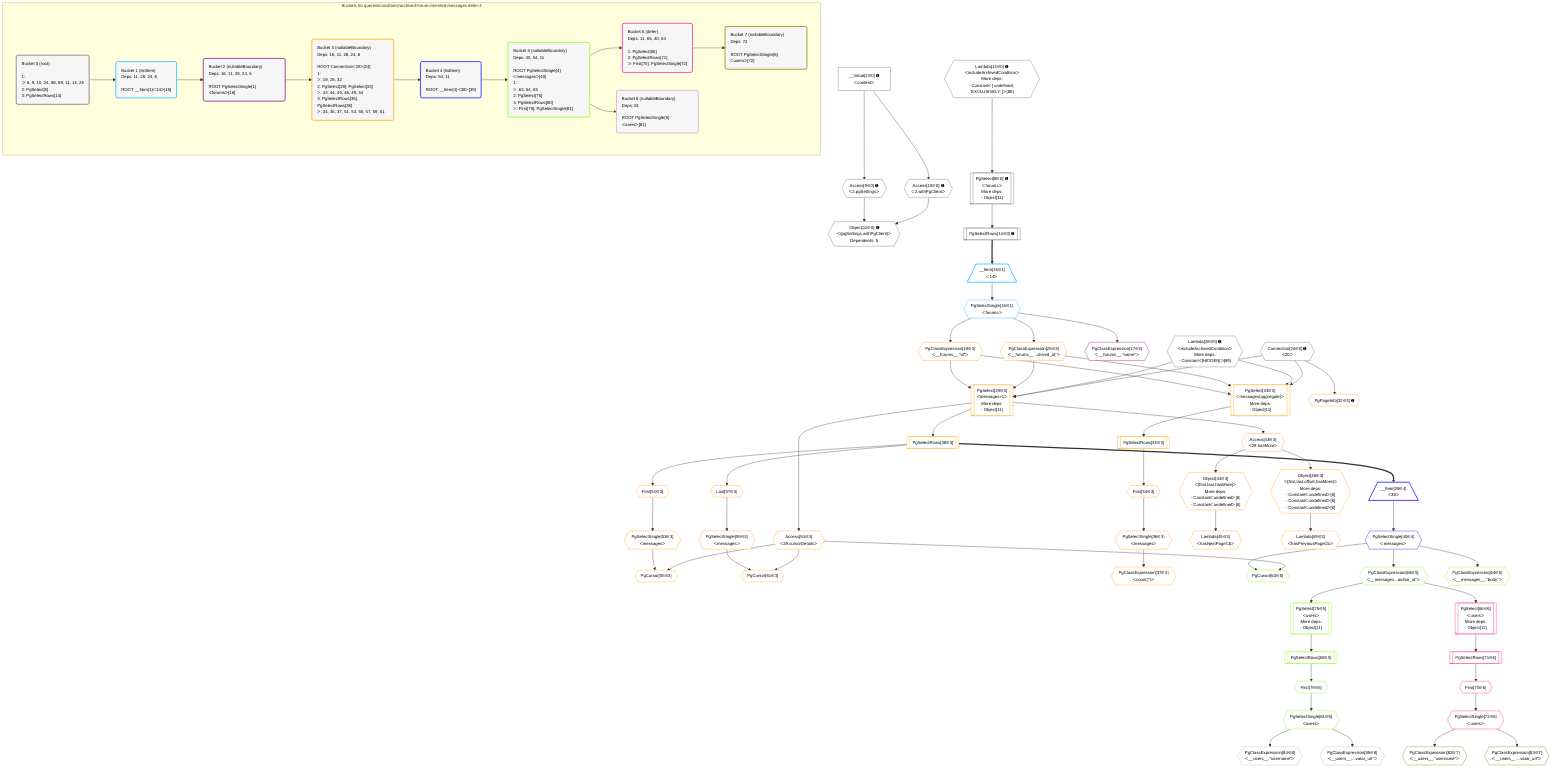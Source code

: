 %%{init: {'themeVariables': { 'fontSize': '12px'}}}%%
graph TD
    classDef path fill:#eee,stroke:#000,color:#000
    classDef plan fill:#fff,stroke-width:1px,color:#000
    classDef itemplan fill:#fff,stroke-width:2px,color:#000
    classDef unbatchedplan fill:#dff,stroke-width:1px,color:#000
    classDef sideeffectplan fill:#fcc,stroke-width:2px,color:#000
    classDef bucket fill:#f6f6f6,color:#000,stroke-width:2px,text-align:left

    subgraph "Buckets for queries/conditions/archived-forum-inherited-messages.defer-4"
    Bucket0("Bucket 0 (root)<br /><br />1: <br />ᐳ: 6, 9, 10, 24, 88, 89, 11, 13, 28<br />2: PgSelect[8]<br />3: PgSelectRows[14]"):::bucket
    Bucket1("Bucket 1 (listItem)<br />Deps: 11, 28, 24, 6<br /><br />ROOT __Item{1}ᐸ14ᐳ[15]"):::bucket
    Bucket2("Bucket 2 (nullableBoundary)<br />Deps: 16, 11, 28, 24, 6<br /><br />ROOT PgSelectSingle{1}ᐸforumsᐳ[16]"):::bucket
    Bucket3("Bucket 3 (nullableBoundary)<br />Deps: 16, 11, 28, 24, 6<br /><br />ROOT Connectionᐸ20ᐳ[24]<br />1: <br />ᐳ: 19, 25, 32<br />2: PgSelect[29], PgSelect[33]<br />ᐳ: 43, 44, 45, 48, 49, 54<br />3: PgSelectRows[35], PgSelectRows[38]<br />ᐳ: 34, 36, 37, 51, 53, 55, 57, 59, 61"):::bucket
    Bucket4("Bucket 4 (listItem)<br />Deps: 54, 11<br /><br />ROOT __Item{4}ᐸ38ᐳ[39]"):::bucket
    Bucket5("Bucket 5 (nullableBoundary)<br />Deps: 40, 54, 11<br /><br />ROOT PgSelectSingle{4}ᐸmessagesᐳ[40]<br />1: <br />ᐳ: 63, 64, 65<br />2: PgSelect[75]<br />3: PgSelectRows[80]<br />ᐳ: First[79], PgSelectSingle[81]"):::bucket
    Bucket6("Bucket 6 (defer)<br />Deps: 11, 65, 40, 64<br /><br />1: PgSelect[66]<br />2: PgSelectRows[71]<br />ᐳ: First[70], PgSelectSingle[72]"):::bucket
    Bucket7("Bucket 7 (nullableBoundary)<br />Deps: 72<br /><br />ROOT PgSelectSingle{6}ᐸusersᐳ[72]"):::bucket
    Bucket8("Bucket 8 (nullableBoundary)<br />Deps: 81<br /><br />ROOT PgSelectSingle{5}ᐸusersᐳ[81]"):::bucket
    end
    Bucket0 --> Bucket1
    Bucket1 --> Bucket2
    Bucket2 --> Bucket3
    Bucket3 --> Bucket4
    Bucket4 --> Bucket5
    Bucket5 --> Bucket6 & Bucket8
    Bucket6 --> Bucket7

    %% plan dependencies
    PgSelect8[["PgSelect[8∈0] ➊<br />ᐸforumsᐳ<br />More deps:<br />- Object[11]"]]:::plan
    Lambda13{{"Lambda[13∈0] ➊<br />ᐸincludeArchivedConditionᐳ<br />More deps:<br />- Constantᐸ[ undefined, 'EXCLUSIVELY' ]ᐳ[88]"}}:::plan
    Lambda13 --> PgSelect8
    Object11{{"Object[11∈0] ➊<br />ᐸ{pgSettings,withPgClient}ᐳ<br />Dependents: 5"}}:::plan
    Access9{{"Access[9∈0] ➊<br />ᐸ2.pgSettingsᐳ"}}:::plan
    Access10{{"Access[10∈0] ➊<br />ᐸ2.withPgClientᐳ"}}:::plan
    Access9 & Access10 --> Object11
    __Value2["__Value[2∈0] ➊<br />ᐸcontextᐳ"]:::plan
    __Value2 --> Access9
    __Value2 --> Access10
    PgSelectRows14[["PgSelectRows[14∈0] ➊"]]:::plan
    PgSelect8 --> PgSelectRows14
    Lambda28{{"Lambda[28∈0] ➊<br />ᐸincludeArchivedConditionᐳ<br />More deps:<br />- Constantᐸ[HIDDEN]ᐳ[89]"}}:::plan
    Connection24{{"Connection[24∈0] ➊<br />ᐸ20ᐳ"}}:::plan
    __Item15[/"__Item[15∈1]<br />ᐸ14ᐳ"\]:::itemplan
    PgSelectRows14 ==> __Item15
    PgSelectSingle16{{"PgSelectSingle[16∈1]<br />ᐸforumsᐳ"}}:::plan
    __Item15 --> PgSelectSingle16
    PgClassExpression17{{"PgClassExpression[17∈2]<br />ᐸ__forums__.”name”ᐳ"}}:::plan
    PgSelectSingle16 --> PgClassExpression17
    PgSelect29[["PgSelect[29∈3]<br />ᐸmessages+1ᐳ<br />More deps:<br />- Object[11]"]]:::plan
    PgClassExpression19{{"PgClassExpression[19∈3]<br />ᐸ__forums__.”id”ᐳ"}}:::plan
    PgClassExpression25{{"PgClassExpression[25∈3]<br />ᐸ__forums__...chived_at”ᐳ"}}:::plan
    PgClassExpression19 & PgClassExpression25 & Lambda28 & Connection24 --> PgSelect29
    PgSelect33[["PgSelect[33∈3]<br />ᐸmessages(aggregate)ᐳ<br />More deps:<br />- Object[11]"]]:::plan
    PgClassExpression19 & PgClassExpression25 & Lambda28 & Connection24 --> PgSelect33
    Object48{{"Object[48∈3]<br />ᐸ{first,last,offset,hasMore}ᐳ<br />More deps:<br />- Constantᐸundefinedᐳ[6]<br />- Constantᐸundefinedᐳ[6]<br />- Constantᐸundefinedᐳ[6]"}}:::plan
    Access43{{"Access[43∈3]<br />ᐸ29.hasMoreᐳ"}}:::plan
    Access43 --> Object48
    Object44{{"Object[44∈3]<br />ᐸ{first,last,hasMore}ᐳ<br />More deps:<br />- Constantᐸundefinedᐳ[6]<br />- Constantᐸundefinedᐳ[6]"}}:::plan
    Access43 --> Object44
    PgCursor55{{"PgCursor[55∈3]"}}:::plan
    PgSelectSingle53{{"PgSelectSingle[53∈3]<br />ᐸmessagesᐳ"}}:::plan
    Access54{{"Access[54∈3]<br />ᐸ29.cursorDetailsᐳ"}}:::plan
    PgSelectSingle53 & Access54 --> PgCursor55
    PgCursor61{{"PgCursor[61∈3]"}}:::plan
    PgSelectSingle59{{"PgSelectSingle[59∈3]<br />ᐸmessagesᐳ"}}:::plan
    PgSelectSingle59 & Access54 --> PgCursor61
    PgSelectSingle16 --> PgClassExpression19
    PgSelectSingle16 --> PgClassExpression25
    PgPageInfo32{{"PgPageInfo[32∈3] ➊"}}:::plan
    Connection24 --> PgPageInfo32
    First34{{"First[34∈3]"}}:::plan
    PgSelectRows35[["PgSelectRows[35∈3]"]]:::plan
    PgSelectRows35 --> First34
    PgSelect33 --> PgSelectRows35
    PgSelectSingle36{{"PgSelectSingle[36∈3]<br />ᐸmessagesᐳ"}}:::plan
    First34 --> PgSelectSingle36
    PgClassExpression37{{"PgClassExpression[37∈3]<br />ᐸcount(*)ᐳ"}}:::plan
    PgSelectSingle36 --> PgClassExpression37
    PgSelectRows38[["PgSelectRows[38∈3]"]]:::plan
    PgSelect29 --> PgSelectRows38
    PgSelect29 --> Access43
    Lambda45{{"Lambda[45∈3]<br />ᐸhasNextPageCbᐳ"}}:::plan
    Object44 --> Lambda45
    Lambda49{{"Lambda[49∈3]<br />ᐸhasPreviousPageCbᐳ"}}:::plan
    Object48 --> Lambda49
    First51{{"First[51∈3]"}}:::plan
    PgSelectRows38 --> First51
    First51 --> PgSelectSingle53
    PgSelect29 --> Access54
    Last57{{"Last[57∈3]"}}:::plan
    PgSelectRows38 --> Last57
    Last57 --> PgSelectSingle59
    __Item39[/"__Item[39∈4]<br />ᐸ38ᐳ"\]:::itemplan
    PgSelectRows38 ==> __Item39
    PgSelectSingle40{{"PgSelectSingle[40∈4]<br />ᐸmessagesᐳ"}}:::plan
    __Item39 --> PgSelectSingle40
    PgCursor63{{"PgCursor[63∈5]"}}:::plan
    PgSelectSingle40 & Access54 --> PgCursor63
    PgSelect75[["PgSelect[75∈5]<br />ᐸusersᐳ<br />More deps:<br />- Object[11]"]]:::plan
    PgClassExpression65{{"PgClassExpression[65∈5]<br />ᐸ__messages...author_id”ᐳ"}}:::plan
    PgClassExpression65 --> PgSelect75
    PgClassExpression64{{"PgClassExpression[64∈5]<br />ᐸ__messages__.”body”ᐳ"}}:::plan
    PgSelectSingle40 --> PgClassExpression64
    PgSelectSingle40 --> PgClassExpression65
    First79{{"First[79∈5]"}}:::plan
    PgSelectRows80[["PgSelectRows[80∈5]"]]:::plan
    PgSelectRows80 --> First79
    PgSelect75 --> PgSelectRows80
    PgSelectSingle81{{"PgSelectSingle[81∈5]<br />ᐸusersᐳ"}}:::plan
    First79 --> PgSelectSingle81
    PgSelect66[["PgSelect[66∈6]<br />ᐸusersᐳ<br />More deps:<br />- Object[11]"]]:::plan
    PgClassExpression65 --> PgSelect66
    First70{{"First[70∈6]"}}:::plan
    PgSelectRows71[["PgSelectRows[71∈6]"]]:::plan
    PgSelectRows71 --> First70
    PgSelect66 --> PgSelectRows71
    PgSelectSingle72{{"PgSelectSingle[72∈6]<br />ᐸusersᐳ"}}:::plan
    First70 --> PgSelectSingle72
    PgClassExpression82{{"PgClassExpression[82∈7]<br />ᐸ__users__.”username”ᐳ"}}:::plan
    PgSelectSingle72 --> PgClassExpression82
    PgClassExpression83{{"PgClassExpression[83∈7]<br />ᐸ__users__....vatar_url”ᐳ"}}:::plan
    PgSelectSingle72 --> PgClassExpression83
    PgClassExpression84{{"PgClassExpression[84∈8]<br />ᐸ__users__.”username”ᐳ"}}:::plan
    PgSelectSingle81 --> PgClassExpression84
    PgClassExpression85{{"PgClassExpression[85∈8]<br />ᐸ__users__....vatar_url”ᐳ"}}:::plan
    PgSelectSingle81 --> PgClassExpression85

    %% define steps
    classDef bucket0 stroke:#696969
    class Bucket0,__Value2,PgSelect8,Access9,Access10,Object11,Lambda13,PgSelectRows14,Connection24,Lambda28 bucket0
    classDef bucket1 stroke:#00bfff
    class Bucket1,__Item15,PgSelectSingle16 bucket1
    classDef bucket2 stroke:#7f007f
    class Bucket2,PgClassExpression17 bucket2
    classDef bucket3 stroke:#ffa500
    class Bucket3,PgClassExpression19,PgClassExpression25,PgSelect29,PgPageInfo32,PgSelect33,First34,PgSelectRows35,PgSelectSingle36,PgClassExpression37,PgSelectRows38,Access43,Object44,Lambda45,Object48,Lambda49,First51,PgSelectSingle53,Access54,PgCursor55,Last57,PgSelectSingle59,PgCursor61 bucket3
    classDef bucket4 stroke:#0000ff
    class Bucket4,__Item39,PgSelectSingle40 bucket4
    classDef bucket5 stroke:#7fff00
    class Bucket5,PgCursor63,PgClassExpression64,PgClassExpression65,PgSelect75,First79,PgSelectRows80,PgSelectSingle81 bucket5
    classDef bucket6 stroke:#ff1493
    class Bucket6,PgSelect66,First70,PgSelectRows71,PgSelectSingle72 bucket6
    classDef bucket7 stroke:#808000
    class Bucket7,PgClassExpression82,PgClassExpression83 bucket7
    classDef bucket8 stroke:#dda0dd
    class Bucket8,PgClassExpression84,PgClassExpression85 bucket8